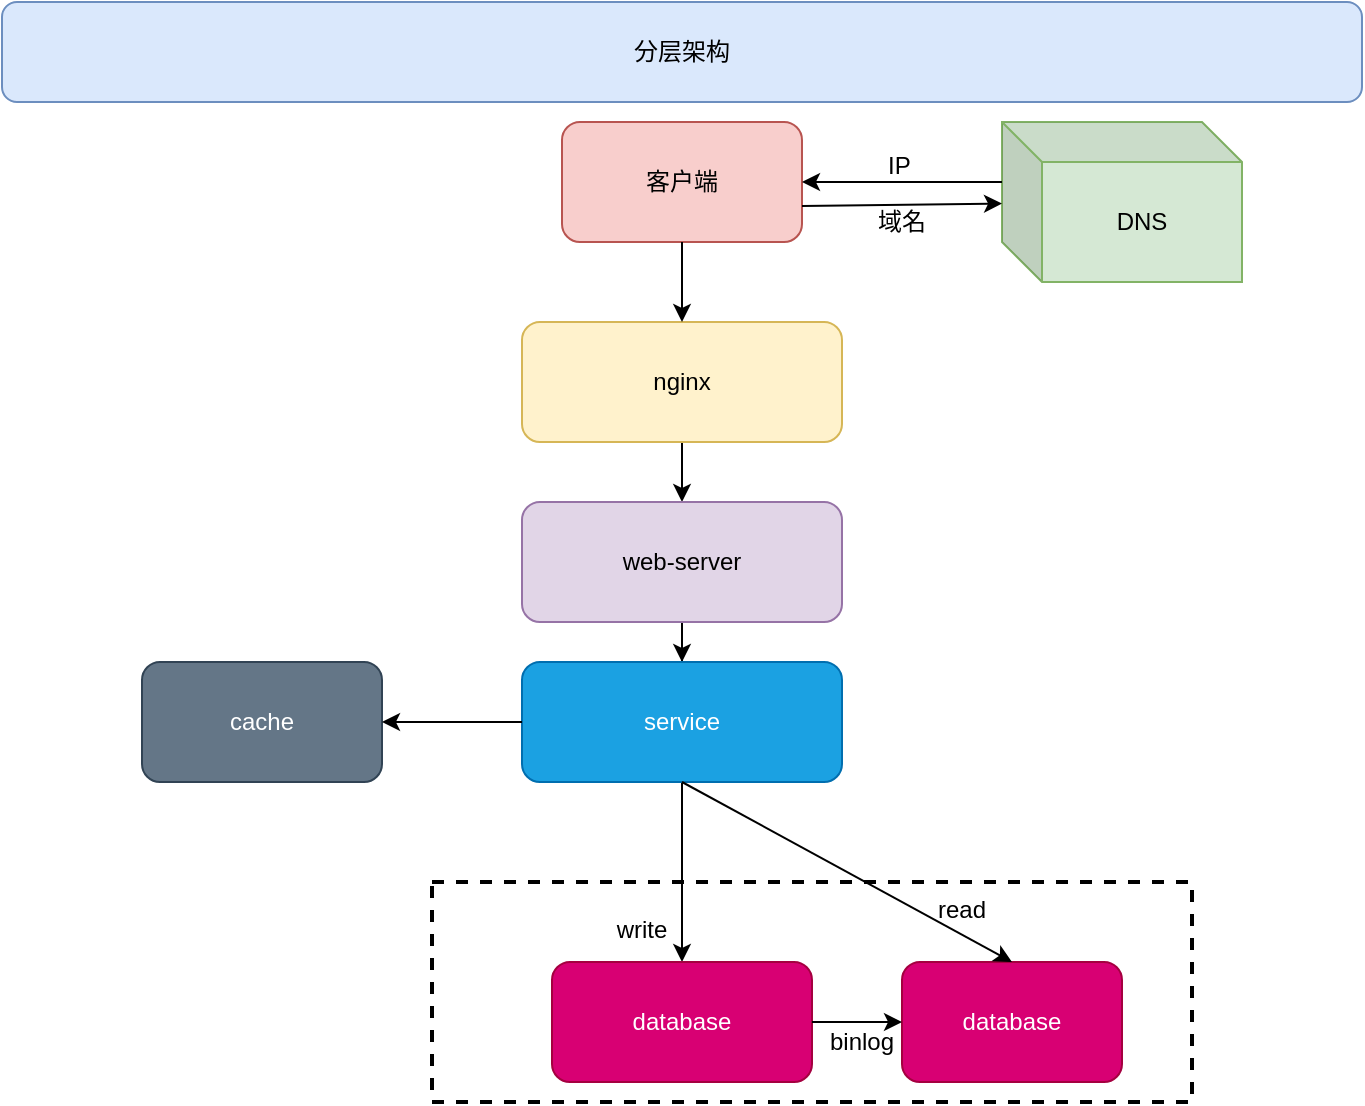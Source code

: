<mxfile version="12.1.0" type="device" pages="1"><diagram id="jiGf_XEZwvMWN73zOtTK" name="第 1 页"><mxGraphModel dx="946" dy="614" grid="1" gridSize="10" guides="1" tooltips="1" connect="1" arrows="1" fold="1" page="1" pageScale="1" pageWidth="827" pageHeight="1169" math="0" shadow="0"><root><mxCell id="0"/><mxCell id="1" parent="0"/><mxCell id="ILneum9iGLum5l09GJIa-2" value="" style="rounded=0;whiteSpace=wrap;html=1;dashed=1;strokeWidth=2;" vertex="1" parent="1"><mxGeometry x="295" y="570" width="380" height="110" as="geometry"/></mxCell><mxCell id="hw516Olfu5ZYJswJpLqi-1" value="分层架构" style="rounded=1;whiteSpace=wrap;html=1;fillColor=#dae8fc;strokeColor=#6c8ebf;" parent="1" vertex="1"><mxGeometry x="80" y="130" width="680" height="50" as="geometry"/></mxCell><mxCell id="hw516Olfu5ZYJswJpLqi-4" value="" style="edgeStyle=orthogonalEdgeStyle;rounded=0;orthogonalLoop=1;jettySize=auto;html=1;" parent="1" source="hw516Olfu5ZYJswJpLqi-2" target="hw516Olfu5ZYJswJpLqi-3" edge="1"><mxGeometry relative="1" as="geometry"/></mxCell><mxCell id="hw516Olfu5ZYJswJpLqi-2" value="nginx" style="rounded=1;whiteSpace=wrap;html=1;fillColor=#fff2cc;strokeColor=#d6b656;" parent="1" vertex="1"><mxGeometry x="340" y="290" width="160" height="60" as="geometry"/></mxCell><mxCell id="hw516Olfu5ZYJswJpLqi-6" value="" style="edgeStyle=orthogonalEdgeStyle;rounded=0;orthogonalLoop=1;jettySize=auto;html=1;" parent="1" source="hw516Olfu5ZYJswJpLqi-3" target="hw516Olfu5ZYJswJpLqi-5" edge="1"><mxGeometry relative="1" as="geometry"/></mxCell><mxCell id="hw516Olfu5ZYJswJpLqi-3" value="web-server" style="rounded=1;whiteSpace=wrap;html=1;fillColor=#e1d5e7;strokeColor=#9673a6;" parent="1" vertex="1"><mxGeometry x="340" y="380" width="160" height="60" as="geometry"/></mxCell><mxCell id="hw516Olfu5ZYJswJpLqi-8" value="" style="edgeStyle=orthogonalEdgeStyle;rounded=0;orthogonalLoop=1;jettySize=auto;html=1;" parent="1" source="hw516Olfu5ZYJswJpLqi-5" target="hw516Olfu5ZYJswJpLqi-7" edge="1"><mxGeometry relative="1" as="geometry"/></mxCell><mxCell id="hw516Olfu5ZYJswJpLqi-5" value="service" style="rounded=1;whiteSpace=wrap;html=1;fillColor=#1ba1e2;strokeColor=#006EAF;fontColor=#ffffff;" parent="1" vertex="1"><mxGeometry x="340" y="460" width="160" height="60" as="geometry"/></mxCell><mxCell id="hw516Olfu5ZYJswJpLqi-7" value="database" style="rounded=1;whiteSpace=wrap;html=1;fillColor=#d80073;strokeColor=#A50040;fontColor=#ffffff;" parent="1" vertex="1"><mxGeometry x="355" y="610" width="130" height="60" as="geometry"/></mxCell><mxCell id="hw516Olfu5ZYJswJpLqi-16" value="客户端" style="rounded=1;whiteSpace=wrap;html=1;fillColor=#f8cecc;strokeColor=#b85450;" parent="1" vertex="1"><mxGeometry x="360" y="190" width="120" height="60" as="geometry"/></mxCell><mxCell id="hw516Olfu5ZYJswJpLqi-18" value="DNS" style="shape=cube;whiteSpace=wrap;html=1;boundedLbl=1;backgroundOutline=1;darkOpacity=0.05;darkOpacity2=0.1;fillColor=#d5e8d4;strokeColor=#82b366;" parent="1" vertex="1"><mxGeometry x="580" y="190" width="120" height="80" as="geometry"/></mxCell><mxCell id="hw516Olfu5ZYJswJpLqi-23" value="" style="endArrow=classic;html=1;exitX=0;exitY=0;exitDx=0;exitDy=30;exitPerimeter=0;entryX=1;entryY=0.5;entryDx=0;entryDy=0;" parent="1" source="hw516Olfu5ZYJswJpLqi-18" target="hw516Olfu5ZYJswJpLqi-16" edge="1"><mxGeometry width="50" height="50" relative="1" as="geometry"><mxPoint x="80" y="800" as="sourcePoint"/><mxPoint x="130" y="750" as="targetPoint"/></mxGeometry></mxCell><mxCell id="hw516Olfu5ZYJswJpLqi-24" value="" style="endArrow=classic;html=1;" parent="1" target="hw516Olfu5ZYJswJpLqi-18" edge="1"><mxGeometry width="50" height="50" relative="1" as="geometry"><mxPoint x="480" y="232" as="sourcePoint"/><mxPoint x="130" y="750" as="targetPoint"/></mxGeometry></mxCell><mxCell id="hw516Olfu5ZYJswJpLqi-31" value="IP" style="text;html=1;resizable=0;points=[];autosize=1;align=left;verticalAlign=top;spacingTop=-4;" parent="1" vertex="1"><mxGeometry x="521" y="202" width="30" height="20" as="geometry"/></mxCell><mxCell id="hw516Olfu5ZYJswJpLqi-32" value="域名" style="text;html=1;resizable=0;points=[];autosize=1;align=left;verticalAlign=top;spacingTop=-4;" parent="1" vertex="1"><mxGeometry x="516" y="230" width="40" height="20" as="geometry"/></mxCell><mxCell id="ILneum9iGLum5l09GJIa-1" value="" style="endArrow=classic;html=1;exitX=0.5;exitY=1;exitDx=0;exitDy=0;entryX=0.5;entryY=0;entryDx=0;entryDy=0;" edge="1" parent="1" source="hw516Olfu5ZYJswJpLqi-16" target="hw516Olfu5ZYJswJpLqi-2"><mxGeometry width="50" height="50" relative="1" as="geometry"><mxPoint x="80" y="800" as="sourcePoint"/><mxPoint x="130" y="750" as="targetPoint"/></mxGeometry></mxCell><mxCell id="ILneum9iGLum5l09GJIa-3" value="database" style="rounded=1;whiteSpace=wrap;html=1;fillColor=#d80073;strokeColor=#A50040;fontColor=#ffffff;" vertex="1" parent="1"><mxGeometry x="530" y="610" width="110" height="60" as="geometry"/></mxCell><mxCell id="ILneum9iGLum5l09GJIa-4" value="" style="endArrow=classic;html=1;exitX=1;exitY=0.5;exitDx=0;exitDy=0;" edge="1" parent="1" source="hw516Olfu5ZYJswJpLqi-7" target="ILneum9iGLum5l09GJIa-3"><mxGeometry width="50" height="50" relative="1" as="geometry"><mxPoint x="80" y="870" as="sourcePoint"/><mxPoint x="130" y="820" as="targetPoint"/></mxGeometry></mxCell><mxCell id="ILneum9iGLum5l09GJIa-5" value="" style="endArrow=classic;html=1;exitX=0.5;exitY=1;exitDx=0;exitDy=0;entryX=0.5;entryY=0;entryDx=0;entryDy=0;" edge="1" parent="1" source="hw516Olfu5ZYJswJpLqi-5" target="ILneum9iGLum5l09GJIa-3"><mxGeometry width="50" height="50" relative="1" as="geometry"><mxPoint x="80" y="870" as="sourcePoint"/><mxPoint x="130" y="820" as="targetPoint"/></mxGeometry></mxCell><mxCell id="ILneum9iGLum5l09GJIa-6" value="write" style="text;html=1;strokeColor=none;fillColor=none;align=center;verticalAlign=middle;whiteSpace=wrap;rounded=0;dashed=1;" vertex="1" parent="1"><mxGeometry x="380" y="584" width="40" height="20" as="geometry"/></mxCell><mxCell id="ILneum9iGLum5l09GJIa-7" value="read" style="text;html=1;strokeColor=none;fillColor=none;align=center;verticalAlign=middle;whiteSpace=wrap;rounded=0;dashed=1;" vertex="1" parent="1"><mxGeometry x="540" y="574" width="40" height="20" as="geometry"/></mxCell><mxCell id="ILneum9iGLum5l09GJIa-8" value="binlog" style="text;html=1;strokeColor=none;fillColor=none;align=center;verticalAlign=middle;whiteSpace=wrap;rounded=0;dashed=1;" vertex="1" parent="1"><mxGeometry x="490" y="640" width="40" height="20" as="geometry"/></mxCell><mxCell id="ILneum9iGLum5l09GJIa-9" value="cache" style="rounded=1;whiteSpace=wrap;html=1;strokeWidth=1;fillColor=#647687;strokeColor=#314354;fontColor=#ffffff;" vertex="1" parent="1"><mxGeometry x="150" y="460" width="120" height="60" as="geometry"/></mxCell><mxCell id="ILneum9iGLum5l09GJIa-10" value="" style="endArrow=classic;html=1;exitX=0;exitY=0.5;exitDx=0;exitDy=0;entryX=1;entryY=0.5;entryDx=0;entryDy=0;" edge="1" parent="1" source="hw516Olfu5ZYJswJpLqi-5" target="ILneum9iGLum5l09GJIa-9"><mxGeometry width="50" height="50" relative="1" as="geometry"><mxPoint x="80" y="750" as="sourcePoint"/><mxPoint x="130" y="700" as="targetPoint"/></mxGeometry></mxCell></root></mxGraphModel></diagram></mxfile>